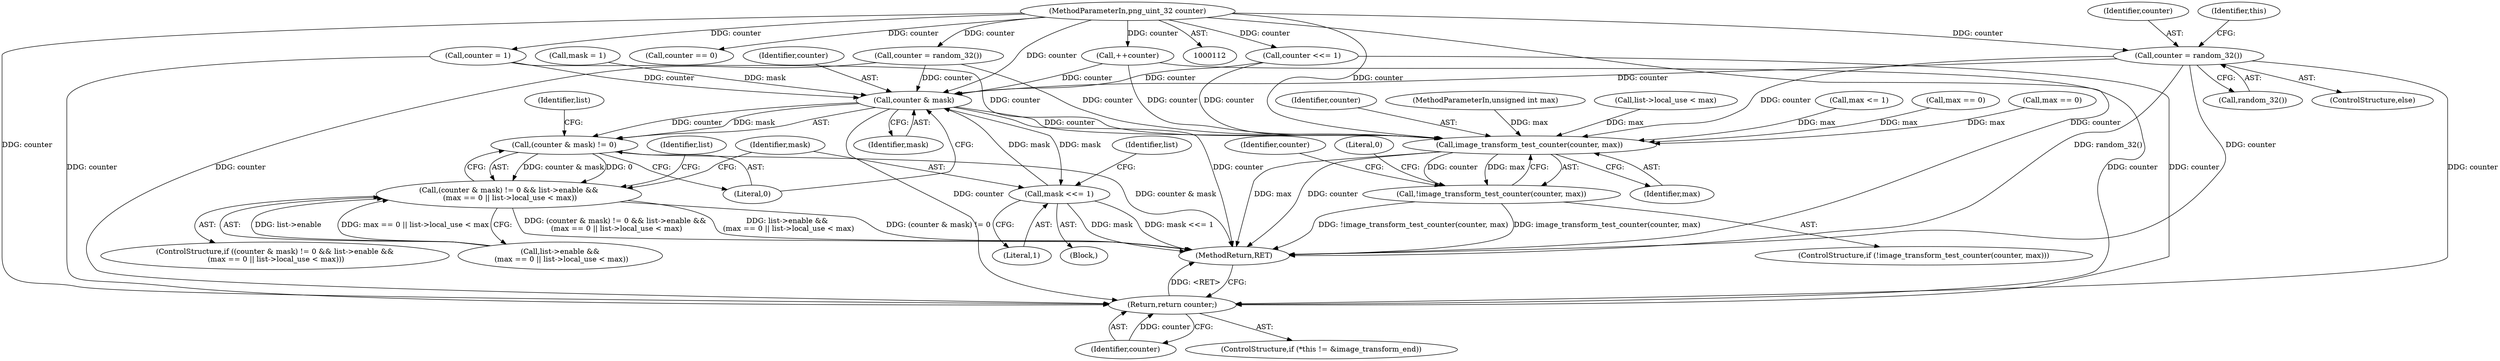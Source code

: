 digraph "0_Android_9d4853418ab2f754c2b63e091c29c5529b8b86ca_53@API" {
"1000140" [label="(Call,counter = random_32())"];
"1000115" [label="(MethodParameterIn,png_uint_32 counter)"];
"1000182" [label="(Call,counter & mask)"];
"1000181" [label="(Call,(counter & mask) != 0)"];
"1000180" [label="(Call,(counter & mask) != 0 && list->enable &&\n (max == 0 || list->local_use < max))"];
"1000249" [label="(Call,mask <<= 1)"];
"1000263" [label="(Return,return counter;)"];
"1000267" [label="(Call,image_transform_test_counter(counter, max))"];
"1000266" [label="(Call,!image_transform_test_counter(counter, max))"];
"1000249" [label="(Call,mask <<= 1)"];
"1000268" [label="(Identifier,counter)"];
"1000265" [label="(ControlStructure,if (!image_transform_test_counter(counter, max)))"];
"1000184" [label="(Identifier,mask)"];
"1000142" [label="(Call,random_32())"];
"1000267" [label="(Call,image_transform_test_counter(counter, max))"];
"1000170" [label="(Call,mask = 1)"];
"1000182" [label="(Call,counter & mask)"];
"1000179" [label="(ControlStructure,if ((counter & mask) != 0 && list->enable &&\n (max == 0 || list->local_use < max)))"];
"1000114" [label="(MethodParameterIn,unsigned int max)"];
"1000264" [label="(Identifier,counter)"];
"1000136" [label="(Call,counter = 1)"];
"1000251" [label="(Literal,1)"];
"1000115" [label="(MethodParameterIn,png_uint_32 counter)"];
"1000180" [label="(Call,(counter & mask) != 0 && list->enable &&\n (max == 0 || list->local_use < max))"];
"1000266" [label="(Call,!image_transform_test_counter(counter, max))"];
"1000194" [label="(Call,list->local_use < max)"];
"1000127" [label="(Call,counter == 0)"];
"1000253" [label="(Identifier,list)"];
"1000133" [label="(Call,max <= 1)"];
"1000178" [label="(Block,)"];
"1000141" [label="(Identifier,counter)"];
"1000207" [label="(Call,max == 0)"];
"1000191" [label="(Call,max == 0)"];
"1000186" [label="(Call,list->enable &&\n (max == 0 || list->local_use < max))"];
"1000257" [label="(ControlStructure,if (*this != &image_transform_end))"];
"1000272" [label="(MethodReturn,RET)"];
"1000263" [label="(Return,return counter;)"];
"1000269" [label="(Identifier,max)"];
"1000128" [label="(Identifier,counter)"];
"1000149" [label="(Call,++counter)"];
"1000183" [label="(Identifier,counter)"];
"1000158" [label="(Call,counter = random_32())"];
"1000185" [label="(Literal,0)"];
"1000181" [label="(Call,(counter & mask) != 0)"];
"1000203" [label="(Identifier,list)"];
"1000271" [label="(Literal,0)"];
"1000250" [label="(Identifier,mask)"];
"1000139" [label="(ControlStructure,else)"];
"1000164" [label="(Identifier,this)"];
"1000153" [label="(Call,counter <<= 1)"];
"1000140" [label="(Call,counter = random_32())"];
"1000188" [label="(Identifier,list)"];
"1000140" -> "1000139"  [label="AST: "];
"1000140" -> "1000142"  [label="CFG: "];
"1000141" -> "1000140"  [label="AST: "];
"1000142" -> "1000140"  [label="AST: "];
"1000164" -> "1000140"  [label="CFG: "];
"1000140" -> "1000272"  [label="DDG: random_32()"];
"1000140" -> "1000272"  [label="DDG: counter"];
"1000115" -> "1000140"  [label="DDG: counter"];
"1000140" -> "1000182"  [label="DDG: counter"];
"1000140" -> "1000263"  [label="DDG: counter"];
"1000140" -> "1000267"  [label="DDG: counter"];
"1000115" -> "1000112"  [label="AST: "];
"1000115" -> "1000272"  [label="DDG: counter"];
"1000115" -> "1000127"  [label="DDG: counter"];
"1000115" -> "1000136"  [label="DDG: counter"];
"1000115" -> "1000149"  [label="DDG: counter"];
"1000115" -> "1000153"  [label="DDG: counter"];
"1000115" -> "1000158"  [label="DDG: counter"];
"1000115" -> "1000182"  [label="DDG: counter"];
"1000115" -> "1000263"  [label="DDG: counter"];
"1000115" -> "1000267"  [label="DDG: counter"];
"1000182" -> "1000181"  [label="AST: "];
"1000182" -> "1000184"  [label="CFG: "];
"1000183" -> "1000182"  [label="AST: "];
"1000184" -> "1000182"  [label="AST: "];
"1000185" -> "1000182"  [label="CFG: "];
"1000182" -> "1000272"  [label="DDG: counter"];
"1000182" -> "1000181"  [label="DDG: counter"];
"1000182" -> "1000181"  [label="DDG: mask"];
"1000158" -> "1000182"  [label="DDG: counter"];
"1000153" -> "1000182"  [label="DDG: counter"];
"1000149" -> "1000182"  [label="DDG: counter"];
"1000136" -> "1000182"  [label="DDG: counter"];
"1000170" -> "1000182"  [label="DDG: mask"];
"1000249" -> "1000182"  [label="DDG: mask"];
"1000182" -> "1000249"  [label="DDG: mask"];
"1000182" -> "1000263"  [label="DDG: counter"];
"1000182" -> "1000267"  [label="DDG: counter"];
"1000181" -> "1000180"  [label="AST: "];
"1000181" -> "1000185"  [label="CFG: "];
"1000185" -> "1000181"  [label="AST: "];
"1000188" -> "1000181"  [label="CFG: "];
"1000180" -> "1000181"  [label="CFG: "];
"1000181" -> "1000272"  [label="DDG: counter & mask"];
"1000181" -> "1000180"  [label="DDG: counter & mask"];
"1000181" -> "1000180"  [label="DDG: 0"];
"1000180" -> "1000179"  [label="AST: "];
"1000180" -> "1000186"  [label="CFG: "];
"1000186" -> "1000180"  [label="AST: "];
"1000203" -> "1000180"  [label="CFG: "];
"1000250" -> "1000180"  [label="CFG: "];
"1000180" -> "1000272"  [label="DDG: list->enable &&\n (max == 0 || list->local_use < max)"];
"1000180" -> "1000272"  [label="DDG: (counter & mask) != 0"];
"1000180" -> "1000272"  [label="DDG: (counter & mask) != 0 && list->enable &&\n (max == 0 || list->local_use < max)"];
"1000186" -> "1000180"  [label="DDG: list->enable"];
"1000186" -> "1000180"  [label="DDG: max == 0 || list->local_use < max"];
"1000249" -> "1000178"  [label="AST: "];
"1000249" -> "1000251"  [label="CFG: "];
"1000250" -> "1000249"  [label="AST: "];
"1000251" -> "1000249"  [label="AST: "];
"1000253" -> "1000249"  [label="CFG: "];
"1000249" -> "1000272"  [label="DDG: mask"];
"1000249" -> "1000272"  [label="DDG: mask <<= 1"];
"1000263" -> "1000257"  [label="AST: "];
"1000263" -> "1000264"  [label="CFG: "];
"1000264" -> "1000263"  [label="AST: "];
"1000272" -> "1000263"  [label="CFG: "];
"1000263" -> "1000272"  [label="DDG: <RET>"];
"1000264" -> "1000263"  [label="DDG: counter"];
"1000158" -> "1000263"  [label="DDG: counter"];
"1000153" -> "1000263"  [label="DDG: counter"];
"1000149" -> "1000263"  [label="DDG: counter"];
"1000136" -> "1000263"  [label="DDG: counter"];
"1000267" -> "1000266"  [label="AST: "];
"1000267" -> "1000269"  [label="CFG: "];
"1000268" -> "1000267"  [label="AST: "];
"1000269" -> "1000267"  [label="AST: "];
"1000266" -> "1000267"  [label="CFG: "];
"1000267" -> "1000272"  [label="DDG: max"];
"1000267" -> "1000272"  [label="DDG: counter"];
"1000267" -> "1000266"  [label="DDG: counter"];
"1000267" -> "1000266"  [label="DDG: max"];
"1000158" -> "1000267"  [label="DDG: counter"];
"1000153" -> "1000267"  [label="DDG: counter"];
"1000149" -> "1000267"  [label="DDG: counter"];
"1000136" -> "1000267"  [label="DDG: counter"];
"1000133" -> "1000267"  [label="DDG: max"];
"1000207" -> "1000267"  [label="DDG: max"];
"1000191" -> "1000267"  [label="DDG: max"];
"1000194" -> "1000267"  [label="DDG: max"];
"1000114" -> "1000267"  [label="DDG: max"];
"1000266" -> "1000265"  [label="AST: "];
"1000128" -> "1000266"  [label="CFG: "];
"1000271" -> "1000266"  [label="CFG: "];
"1000266" -> "1000272"  [label="DDG: image_transform_test_counter(counter, max)"];
"1000266" -> "1000272"  [label="DDG: !image_transform_test_counter(counter, max)"];
}
